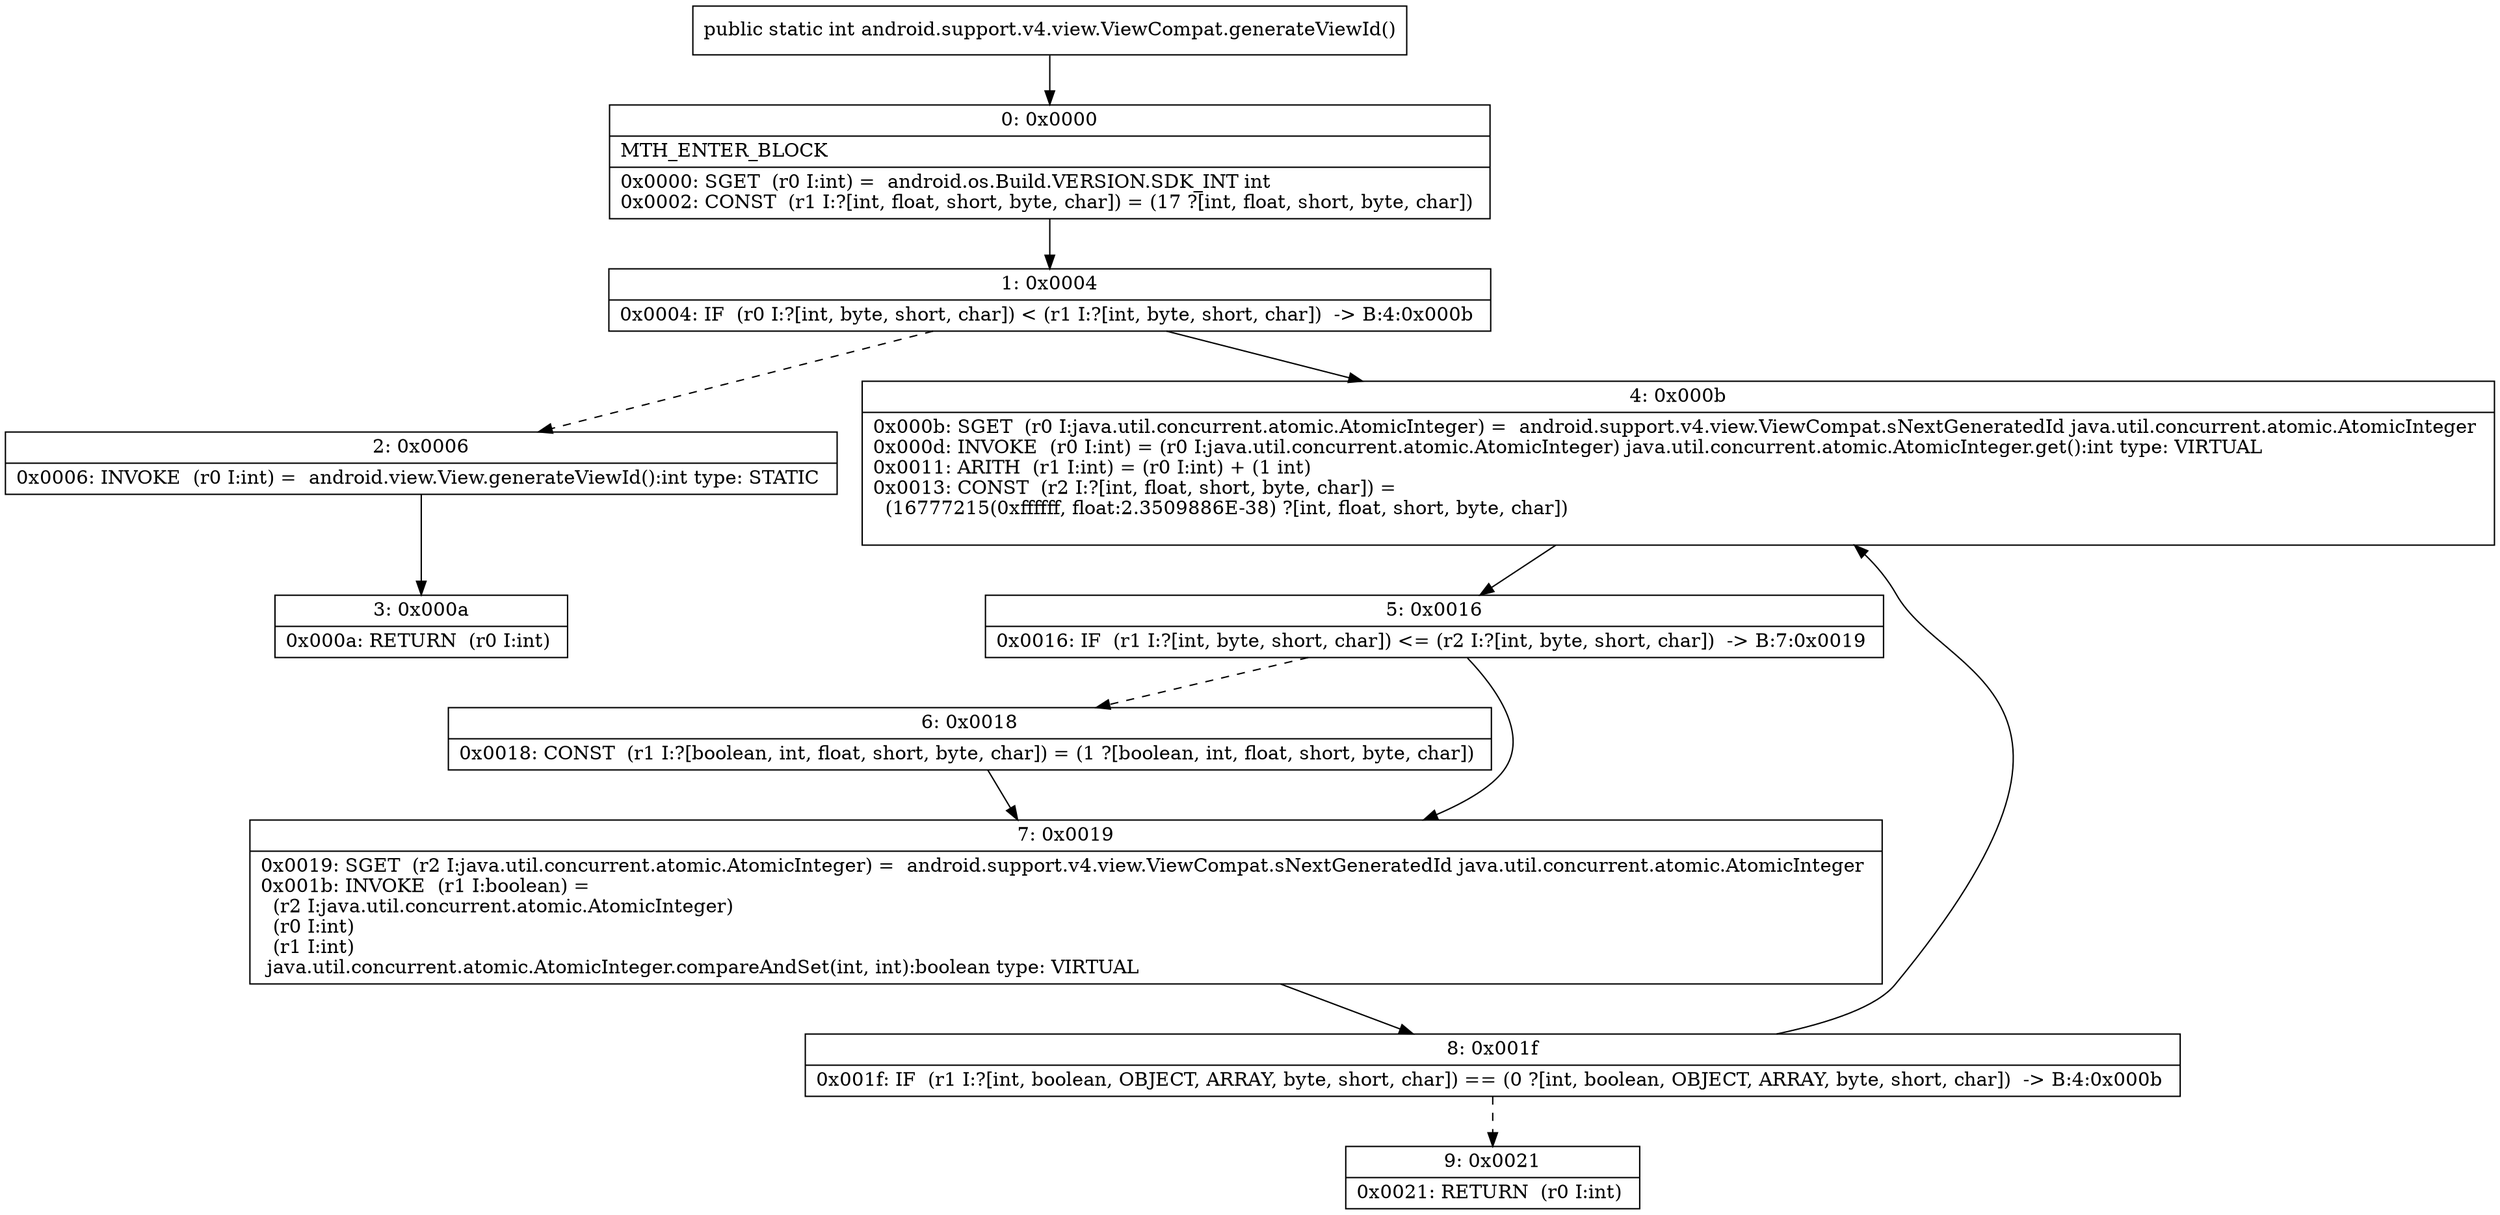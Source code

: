 digraph "CFG forandroid.support.v4.view.ViewCompat.generateViewId()I" {
Node_0 [shape=record,label="{0\:\ 0x0000|MTH_ENTER_BLOCK\l|0x0000: SGET  (r0 I:int) =  android.os.Build.VERSION.SDK_INT int \l0x0002: CONST  (r1 I:?[int, float, short, byte, char]) = (17 ?[int, float, short, byte, char]) \l}"];
Node_1 [shape=record,label="{1\:\ 0x0004|0x0004: IF  (r0 I:?[int, byte, short, char]) \< (r1 I:?[int, byte, short, char])  \-\> B:4:0x000b \l}"];
Node_2 [shape=record,label="{2\:\ 0x0006|0x0006: INVOKE  (r0 I:int) =  android.view.View.generateViewId():int type: STATIC \l}"];
Node_3 [shape=record,label="{3\:\ 0x000a|0x000a: RETURN  (r0 I:int) \l}"];
Node_4 [shape=record,label="{4\:\ 0x000b|0x000b: SGET  (r0 I:java.util.concurrent.atomic.AtomicInteger) =  android.support.v4.view.ViewCompat.sNextGeneratedId java.util.concurrent.atomic.AtomicInteger \l0x000d: INVOKE  (r0 I:int) = (r0 I:java.util.concurrent.atomic.AtomicInteger) java.util.concurrent.atomic.AtomicInteger.get():int type: VIRTUAL \l0x0011: ARITH  (r1 I:int) = (r0 I:int) + (1 int) \l0x0013: CONST  (r2 I:?[int, float, short, byte, char]) = \l  (16777215(0xffffff, float:2.3509886E\-38) ?[int, float, short, byte, char])\l \l}"];
Node_5 [shape=record,label="{5\:\ 0x0016|0x0016: IF  (r1 I:?[int, byte, short, char]) \<= (r2 I:?[int, byte, short, char])  \-\> B:7:0x0019 \l}"];
Node_6 [shape=record,label="{6\:\ 0x0018|0x0018: CONST  (r1 I:?[boolean, int, float, short, byte, char]) = (1 ?[boolean, int, float, short, byte, char]) \l}"];
Node_7 [shape=record,label="{7\:\ 0x0019|0x0019: SGET  (r2 I:java.util.concurrent.atomic.AtomicInteger) =  android.support.v4.view.ViewCompat.sNextGeneratedId java.util.concurrent.atomic.AtomicInteger \l0x001b: INVOKE  (r1 I:boolean) = \l  (r2 I:java.util.concurrent.atomic.AtomicInteger)\l  (r0 I:int)\l  (r1 I:int)\l java.util.concurrent.atomic.AtomicInteger.compareAndSet(int, int):boolean type: VIRTUAL \l}"];
Node_8 [shape=record,label="{8\:\ 0x001f|0x001f: IF  (r1 I:?[int, boolean, OBJECT, ARRAY, byte, short, char]) == (0 ?[int, boolean, OBJECT, ARRAY, byte, short, char])  \-\> B:4:0x000b \l}"];
Node_9 [shape=record,label="{9\:\ 0x0021|0x0021: RETURN  (r0 I:int) \l}"];
MethodNode[shape=record,label="{public static int android.support.v4.view.ViewCompat.generateViewId() }"];
MethodNode -> Node_0;
Node_0 -> Node_1;
Node_1 -> Node_2[style=dashed];
Node_1 -> Node_4;
Node_2 -> Node_3;
Node_4 -> Node_5;
Node_5 -> Node_6[style=dashed];
Node_5 -> Node_7;
Node_6 -> Node_7;
Node_7 -> Node_8;
Node_8 -> Node_4;
Node_8 -> Node_9[style=dashed];
}

